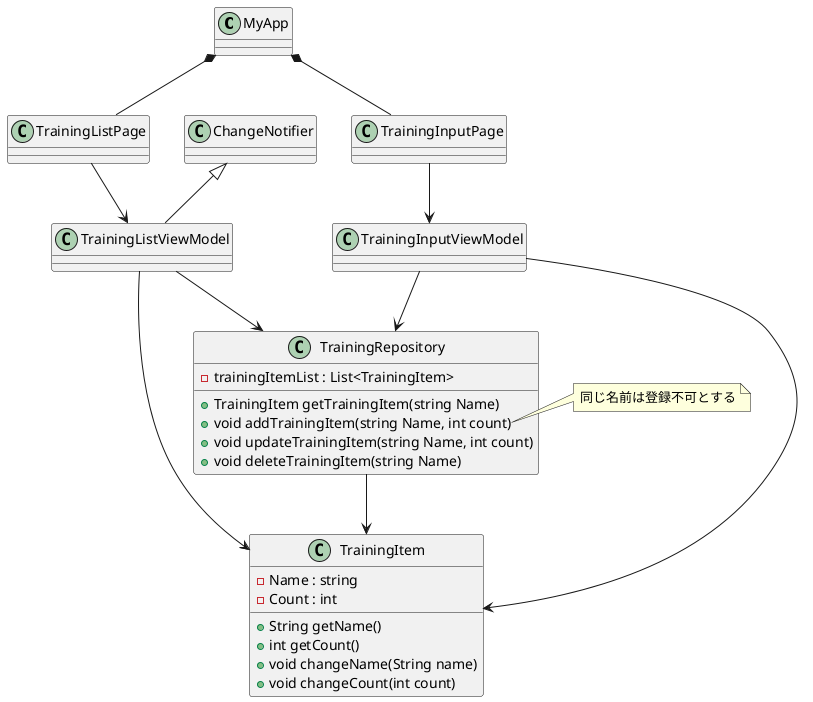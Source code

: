 @startuml


MyApp *-- TrainingListPage
MyApp *-- TrainingInputPage

TrainingListPage  -->  TrainingListViewModel
TrainingInputPage  -->  TrainingInputViewModel

TrainingListViewModel --> TrainingRepository
TrainingInputViewModel --> TrainingRepository
ChangeNotifier <|-- TrainingListViewModel

TrainingListViewModel --> TrainingItem
TrainingInputViewModel --> TrainingItem
TrainingRepository --> TrainingItem

class TrainingRepository {
  - trainingItemList : List<TrainingItem>
  + TrainingItem getTrainingItem(string Name)
  + void addTrainingItem(string Name, int count)
  + void updateTrainingItem(string Name, int count)
  + void deleteTrainingItem(string Name)
}
note right of TrainingRepository::addTrainingItem
  同じ名前は登録不可とする
end note

class TrainingItem {
  - Name : string
  - Count : int
  + String getName()
  + int getCount()
  + void changeName(String name)
  + void changeCount(int count)
}

@enduml
